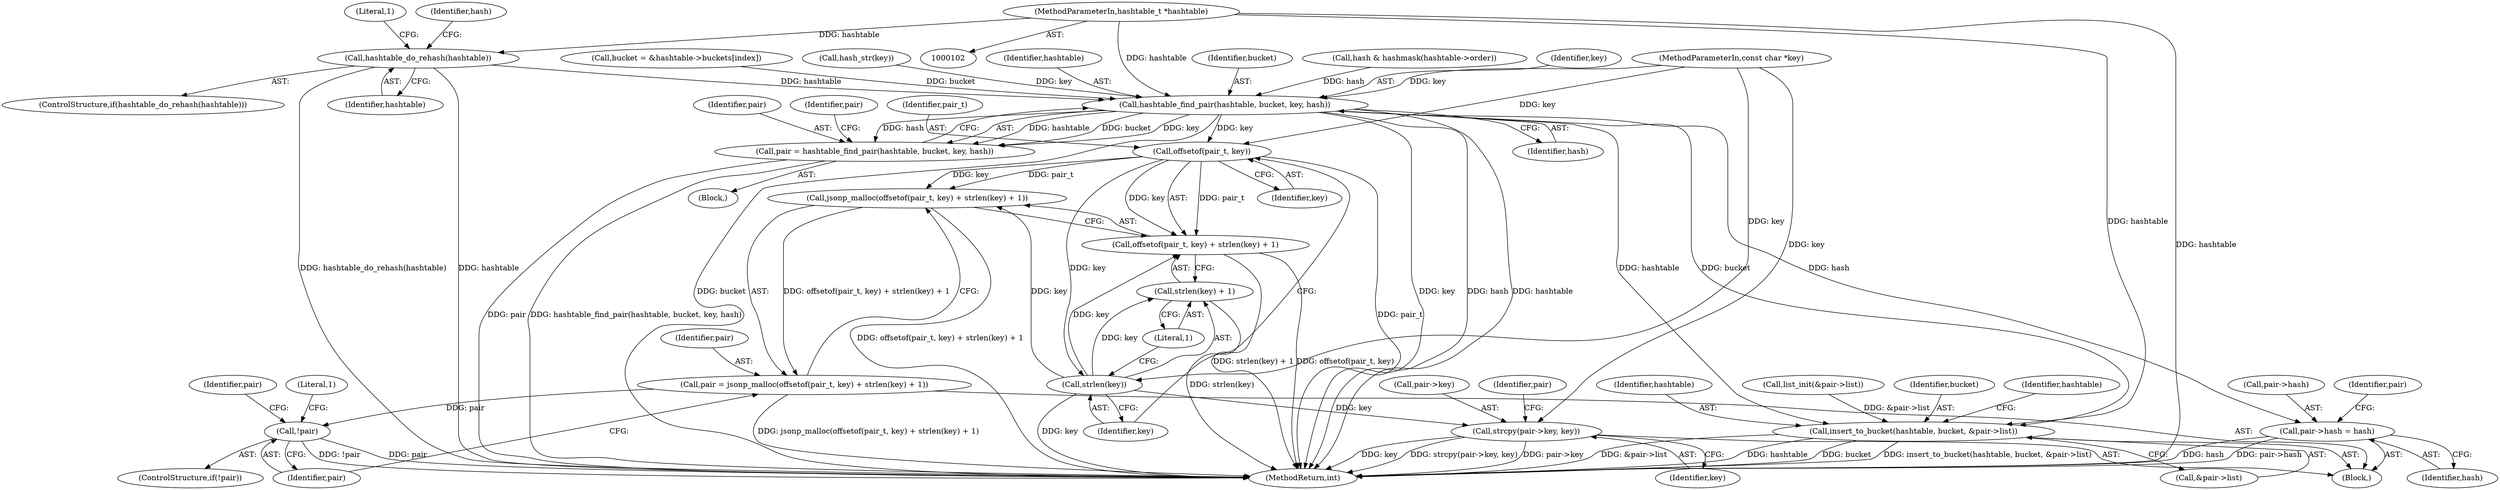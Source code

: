 digraph "0_jansson_8f80c2d83808150724d31793e6ade92749b1faa4_6@pointer" {
"1000103" [label="(MethodParameterIn,hashtable_t *hashtable)"];
"1000122" [label="(Call,hashtable_do_rehash(hashtable))"];
"1000149" [label="(Call,hashtable_find_pair(hashtable, bucket, key, hash))"];
"1000147" [label="(Call,pair = hashtable_find_pair(hashtable, bucket, key, hash))"];
"1000172" [label="(Call,offsetof(pair_t, key))"];
"1000170" [label="(Call,jsonp_malloc(offsetof(pair_t, key) + strlen(key) + 1))"];
"1000168" [label="(Call,pair = jsonp_malloc(offsetof(pair_t, key) + strlen(key) + 1))"];
"1000180" [label="(Call,!pair)"];
"1000171" [label="(Call,offsetof(pair_t, key) + strlen(key) + 1)"];
"1000176" [label="(Call,strlen(key))"];
"1000175" [label="(Call,strlen(key) + 1)"];
"1000195" [label="(Call,strcpy(pair->key, key))"];
"1000185" [label="(Call,pair->hash = hash)"];
"1000210" [label="(Call,insert_to_bucket(hashtable, bucket, &pair->list))"];
"1000199" [label="(Identifier,key)"];
"1000202" [label="(Identifier,pair)"];
"1000128" [label="(Identifier,hash)"];
"1000170" [label="(Call,jsonp_malloc(offsetof(pair_t, key) + strlen(key) + 1))"];
"1000177" [label="(Identifier,key)"];
"1000212" [label="(Identifier,bucket)"];
"1000173" [label="(Identifier,pair_t)"];
"1000178" [label="(Literal,1)"];
"1000174" [label="(Identifier,key)"];
"1000223" [label="(MethodReturn,int)"];
"1000169" [label="(Identifier,pair)"];
"1000153" [label="(Identifier,hash)"];
"1000210" [label="(Call,insert_to_bucket(hashtable, bucket, &pair->list))"];
"1000107" [label="(Block,)"];
"1000186" [label="(Call,pair->hash)"];
"1000151" [label="(Identifier,bucket)"];
"1000181" [label="(Identifier,pair)"];
"1000147" [label="(Call,pair = hashtable_find_pair(hashtable, bucket, key, hash))"];
"1000184" [label="(Literal,1)"];
"1000189" [label="(Identifier,hash)"];
"1000172" [label="(Call,offsetof(pair_t, key))"];
"1000175" [label="(Call,strlen(key) + 1)"];
"1000213" [label="(Call,&pair->list)"];
"1000123" [label="(Identifier,hashtable)"];
"1000122" [label="(Call,hashtable_do_rehash(hashtable))"];
"1000179" [label="(ControlStructure,if(!pair))"];
"1000133" [label="(Call,hash & hashmask(hashtable->order))"];
"1000126" [label="(Literal,1)"];
"1000187" [label="(Identifier,pair)"];
"1000219" [label="(Identifier,hashtable)"];
"1000155" [label="(Identifier,pair)"];
"1000196" [label="(Call,pair->key)"];
"1000152" [label="(Identifier,key)"];
"1000139" [label="(Call,bucket = &hashtable->buckets[index])"];
"1000211" [label="(Identifier,hashtable)"];
"1000176" [label="(Call,strlen(key))"];
"1000149" [label="(Call,hashtable_find_pair(hashtable, bucket, key, hash))"];
"1000192" [label="(Identifier,pair)"];
"1000121" [label="(ControlStructure,if(hashtable_do_rehash(hashtable)))"];
"1000129" [label="(Call,hash_str(key))"];
"1000103" [label="(MethodParameterIn,hashtable_t *hashtable)"];
"1000104" [label="(MethodParameterIn,const char *key)"];
"1000180" [label="(Call,!pair)"];
"1000150" [label="(Identifier,hashtable)"];
"1000205" [label="(Call,list_init(&pair->list))"];
"1000167" [label="(Block,)"];
"1000195" [label="(Call,strcpy(pair->key, key))"];
"1000185" [label="(Call,pair->hash = hash)"];
"1000168" [label="(Call,pair = jsonp_malloc(offsetof(pair_t, key) + strlen(key) + 1))"];
"1000148" [label="(Identifier,pair)"];
"1000171" [label="(Call,offsetof(pair_t, key) + strlen(key) + 1)"];
"1000103" -> "1000102"  [label="AST: "];
"1000103" -> "1000223"  [label="DDG: hashtable"];
"1000103" -> "1000122"  [label="DDG: hashtable"];
"1000103" -> "1000149"  [label="DDG: hashtable"];
"1000103" -> "1000210"  [label="DDG: hashtable"];
"1000122" -> "1000121"  [label="AST: "];
"1000122" -> "1000123"  [label="CFG: "];
"1000123" -> "1000122"  [label="AST: "];
"1000126" -> "1000122"  [label="CFG: "];
"1000128" -> "1000122"  [label="CFG: "];
"1000122" -> "1000223"  [label="DDG: hashtable"];
"1000122" -> "1000223"  [label="DDG: hashtable_do_rehash(hashtable)"];
"1000122" -> "1000149"  [label="DDG: hashtable"];
"1000149" -> "1000147"  [label="AST: "];
"1000149" -> "1000153"  [label="CFG: "];
"1000150" -> "1000149"  [label="AST: "];
"1000151" -> "1000149"  [label="AST: "];
"1000152" -> "1000149"  [label="AST: "];
"1000153" -> "1000149"  [label="AST: "];
"1000147" -> "1000149"  [label="CFG: "];
"1000149" -> "1000223"  [label="DDG: bucket"];
"1000149" -> "1000223"  [label="DDG: key"];
"1000149" -> "1000223"  [label="DDG: hash"];
"1000149" -> "1000223"  [label="DDG: hashtable"];
"1000149" -> "1000147"  [label="DDG: hashtable"];
"1000149" -> "1000147"  [label="DDG: bucket"];
"1000149" -> "1000147"  [label="DDG: key"];
"1000149" -> "1000147"  [label="DDG: hash"];
"1000139" -> "1000149"  [label="DDG: bucket"];
"1000129" -> "1000149"  [label="DDG: key"];
"1000104" -> "1000149"  [label="DDG: key"];
"1000133" -> "1000149"  [label="DDG: hash"];
"1000149" -> "1000172"  [label="DDG: key"];
"1000149" -> "1000185"  [label="DDG: hash"];
"1000149" -> "1000210"  [label="DDG: hashtable"];
"1000149" -> "1000210"  [label="DDG: bucket"];
"1000147" -> "1000107"  [label="AST: "];
"1000148" -> "1000147"  [label="AST: "];
"1000155" -> "1000147"  [label="CFG: "];
"1000147" -> "1000223"  [label="DDG: hashtable_find_pair(hashtable, bucket, key, hash)"];
"1000147" -> "1000223"  [label="DDG: pair"];
"1000172" -> "1000171"  [label="AST: "];
"1000172" -> "1000174"  [label="CFG: "];
"1000173" -> "1000172"  [label="AST: "];
"1000174" -> "1000172"  [label="AST: "];
"1000177" -> "1000172"  [label="CFG: "];
"1000172" -> "1000223"  [label="DDG: pair_t"];
"1000172" -> "1000170"  [label="DDG: pair_t"];
"1000172" -> "1000170"  [label="DDG: key"];
"1000172" -> "1000171"  [label="DDG: pair_t"];
"1000172" -> "1000171"  [label="DDG: key"];
"1000104" -> "1000172"  [label="DDG: key"];
"1000172" -> "1000176"  [label="DDG: key"];
"1000170" -> "1000168"  [label="AST: "];
"1000170" -> "1000171"  [label="CFG: "];
"1000171" -> "1000170"  [label="AST: "];
"1000168" -> "1000170"  [label="CFG: "];
"1000170" -> "1000223"  [label="DDG: offsetof(pair_t, key) + strlen(key) + 1"];
"1000170" -> "1000168"  [label="DDG: offsetof(pair_t, key) + strlen(key) + 1"];
"1000176" -> "1000170"  [label="DDG: key"];
"1000168" -> "1000167"  [label="AST: "];
"1000169" -> "1000168"  [label="AST: "];
"1000181" -> "1000168"  [label="CFG: "];
"1000168" -> "1000223"  [label="DDG: jsonp_malloc(offsetof(pair_t, key) + strlen(key) + 1)"];
"1000168" -> "1000180"  [label="DDG: pair"];
"1000180" -> "1000179"  [label="AST: "];
"1000180" -> "1000181"  [label="CFG: "];
"1000181" -> "1000180"  [label="AST: "];
"1000184" -> "1000180"  [label="CFG: "];
"1000187" -> "1000180"  [label="CFG: "];
"1000180" -> "1000223"  [label="DDG: pair"];
"1000180" -> "1000223"  [label="DDG: !pair"];
"1000171" -> "1000175"  [label="CFG: "];
"1000175" -> "1000171"  [label="AST: "];
"1000171" -> "1000223"  [label="DDG: offsetof(pair_t, key)"];
"1000171" -> "1000223"  [label="DDG: strlen(key) + 1"];
"1000176" -> "1000171"  [label="DDG: key"];
"1000176" -> "1000175"  [label="AST: "];
"1000176" -> "1000177"  [label="CFG: "];
"1000177" -> "1000176"  [label="AST: "];
"1000178" -> "1000176"  [label="CFG: "];
"1000176" -> "1000223"  [label="DDG: key"];
"1000176" -> "1000175"  [label="DDG: key"];
"1000104" -> "1000176"  [label="DDG: key"];
"1000176" -> "1000195"  [label="DDG: key"];
"1000175" -> "1000178"  [label="CFG: "];
"1000178" -> "1000175"  [label="AST: "];
"1000175" -> "1000223"  [label="DDG: strlen(key)"];
"1000195" -> "1000167"  [label="AST: "];
"1000195" -> "1000199"  [label="CFG: "];
"1000196" -> "1000195"  [label="AST: "];
"1000199" -> "1000195"  [label="AST: "];
"1000202" -> "1000195"  [label="CFG: "];
"1000195" -> "1000223"  [label="DDG: key"];
"1000195" -> "1000223"  [label="DDG: strcpy(pair->key, key)"];
"1000195" -> "1000223"  [label="DDG: pair->key"];
"1000104" -> "1000195"  [label="DDG: key"];
"1000185" -> "1000167"  [label="AST: "];
"1000185" -> "1000189"  [label="CFG: "];
"1000186" -> "1000185"  [label="AST: "];
"1000189" -> "1000185"  [label="AST: "];
"1000192" -> "1000185"  [label="CFG: "];
"1000185" -> "1000223"  [label="DDG: pair->hash"];
"1000185" -> "1000223"  [label="DDG: hash"];
"1000210" -> "1000167"  [label="AST: "];
"1000210" -> "1000213"  [label="CFG: "];
"1000211" -> "1000210"  [label="AST: "];
"1000212" -> "1000210"  [label="AST: "];
"1000213" -> "1000210"  [label="AST: "];
"1000219" -> "1000210"  [label="CFG: "];
"1000210" -> "1000223"  [label="DDG: bucket"];
"1000210" -> "1000223"  [label="DDG: insert_to_bucket(hashtable, bucket, &pair->list)"];
"1000210" -> "1000223"  [label="DDG: &pair->list"];
"1000210" -> "1000223"  [label="DDG: hashtable"];
"1000205" -> "1000210"  [label="DDG: &pair->list"];
}
